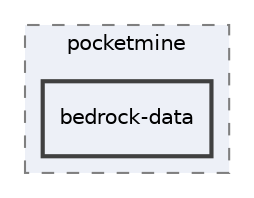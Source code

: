 digraph "bedrock-data"
{
 // INTERACTIVE_SVG=YES
 // LATEX_PDF_SIZE
  edge [fontname="Helvetica",fontsize="10",labelfontname="Helvetica",labelfontsize="10"];
  node [fontname="Helvetica",fontsize="10",shape=record];
  compound=true
  subgraph clusterdir_67ec95640dccd85af7425ce27c77136c {
    graph [ bgcolor="#edf0f7", pencolor="grey50", style="filled,dashed,", label="pocketmine", fontname="Helvetica", fontsize="10", URL="dir_67ec95640dccd85af7425ce27c77136c.html"]
  dir_376e7bdaa6d4a6cea7bb583dcbf64fc9 [shape=box, label="bedrock-data", style="filled,bold,", fillcolor="#edf0f7", color="grey25", URL="dir_376e7bdaa6d4a6cea7bb583dcbf64fc9.html"];
  }
}
